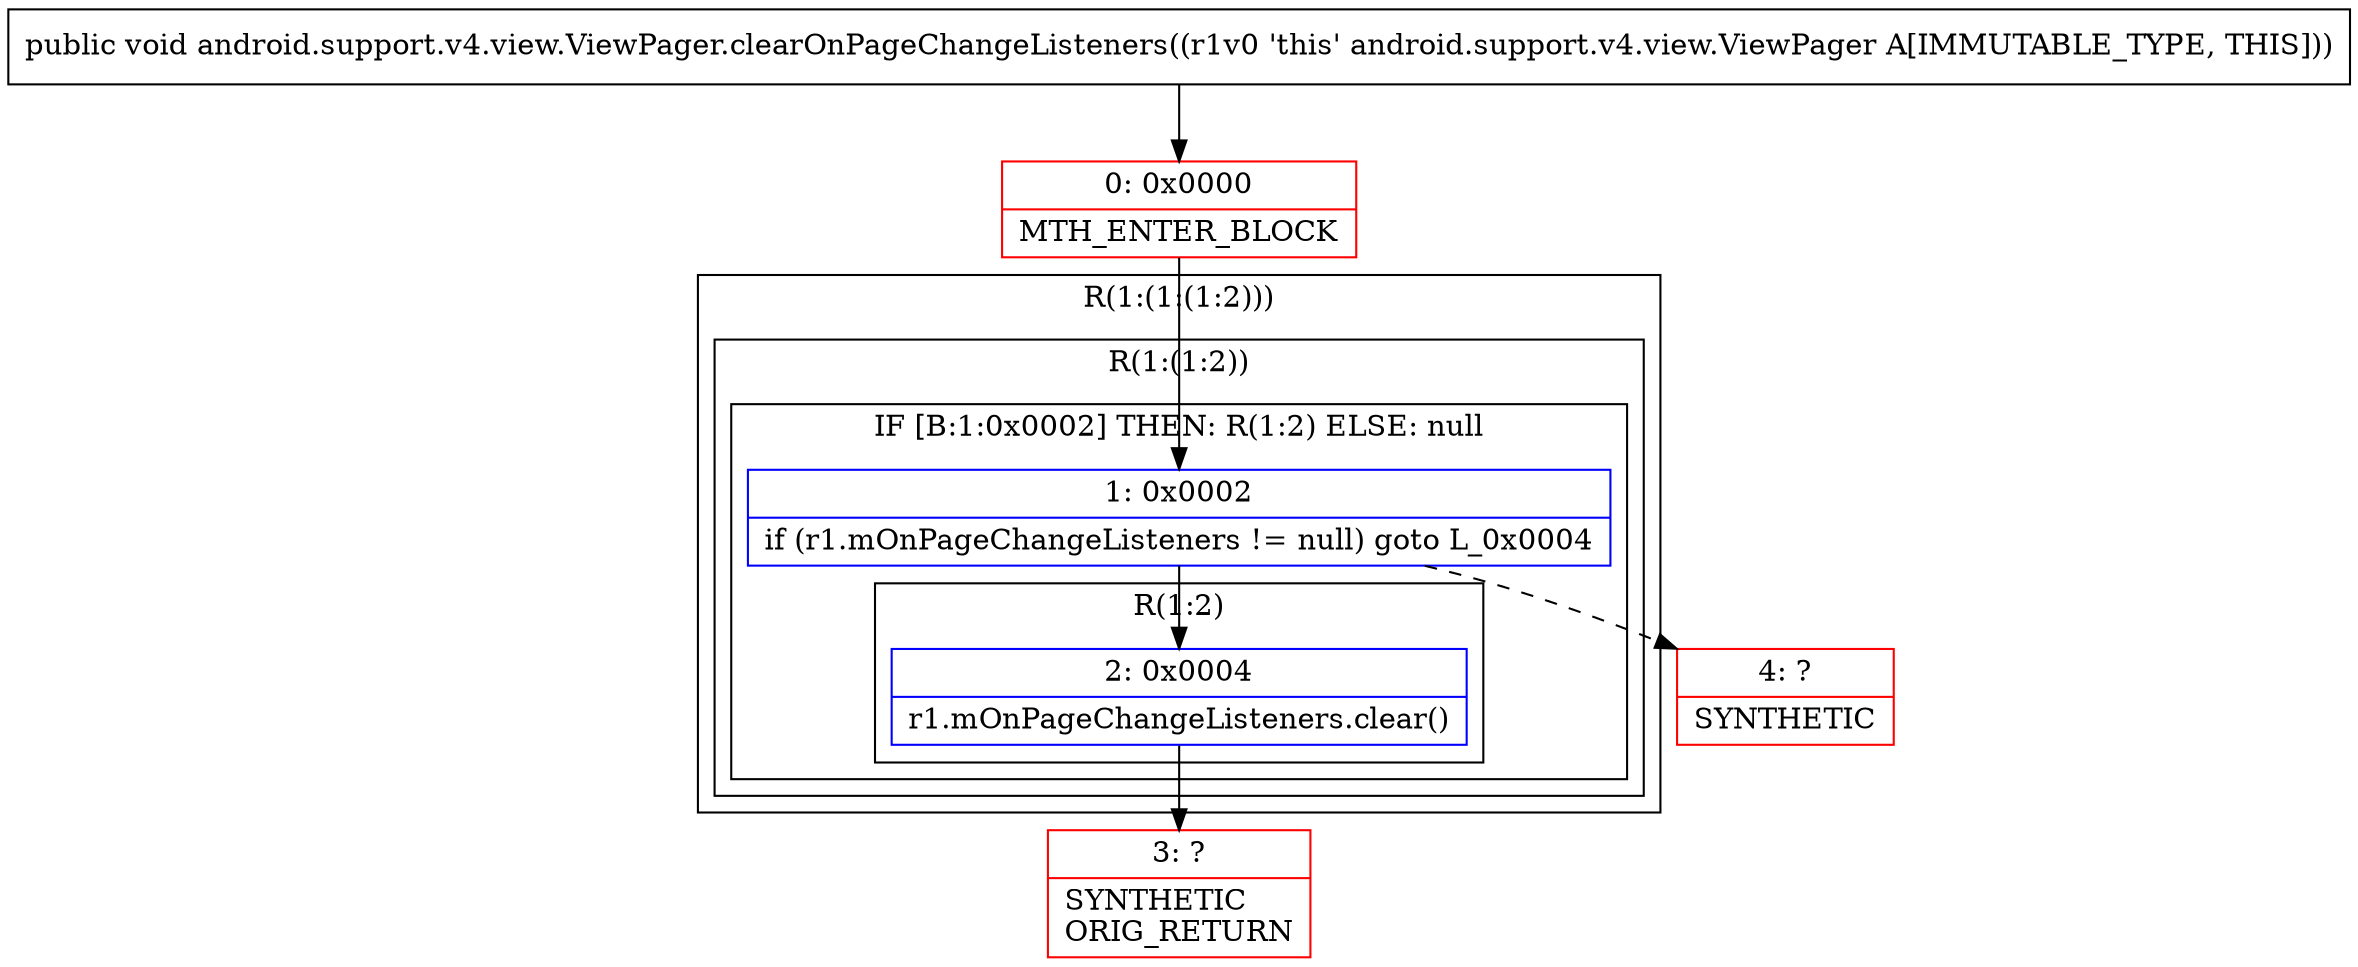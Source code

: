 digraph "CFG forandroid.support.v4.view.ViewPager.clearOnPageChangeListeners()V" {
subgraph cluster_Region_1895221507 {
label = "R(1:(1:(1:2)))";
node [shape=record,color=blue];
subgraph cluster_Region_116882739 {
label = "R(1:(1:2))";
node [shape=record,color=blue];
subgraph cluster_IfRegion_1508403851 {
label = "IF [B:1:0x0002] THEN: R(1:2) ELSE: null";
node [shape=record,color=blue];
Node_1 [shape=record,label="{1\:\ 0x0002|if (r1.mOnPageChangeListeners != null) goto L_0x0004\l}"];
subgraph cluster_Region_1727111468 {
label = "R(1:2)";
node [shape=record,color=blue];
Node_2 [shape=record,label="{2\:\ 0x0004|r1.mOnPageChangeListeners.clear()\l}"];
}
}
}
}
Node_0 [shape=record,color=red,label="{0\:\ 0x0000|MTH_ENTER_BLOCK\l}"];
Node_3 [shape=record,color=red,label="{3\:\ ?|SYNTHETIC\lORIG_RETURN\l}"];
Node_4 [shape=record,color=red,label="{4\:\ ?|SYNTHETIC\l}"];
MethodNode[shape=record,label="{public void android.support.v4.view.ViewPager.clearOnPageChangeListeners((r1v0 'this' android.support.v4.view.ViewPager A[IMMUTABLE_TYPE, THIS])) }"];
MethodNode -> Node_0;
Node_1 -> Node_2;
Node_1 -> Node_4[style=dashed];
Node_2 -> Node_3;
Node_0 -> Node_1;
}

